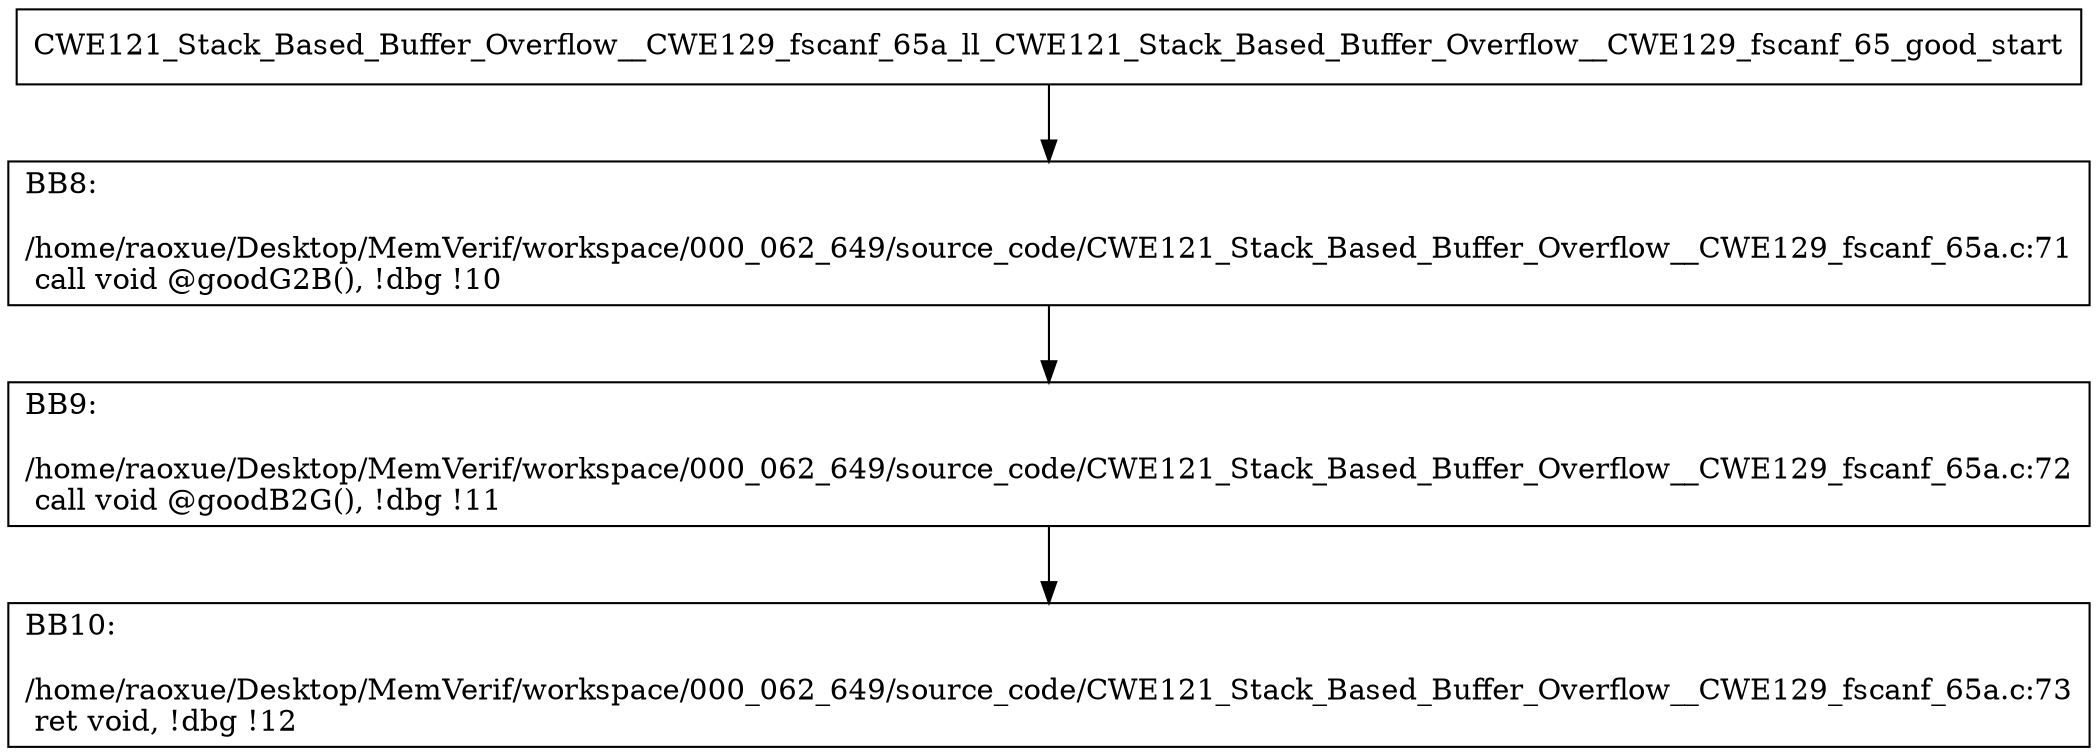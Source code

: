 digraph "CFG for'CWE121_Stack_Based_Buffer_Overflow__CWE129_fscanf_65a_ll_CWE121_Stack_Based_Buffer_Overflow__CWE129_fscanf_65_good' function" {
	BBCWE121_Stack_Based_Buffer_Overflow__CWE129_fscanf_65a_ll_CWE121_Stack_Based_Buffer_Overflow__CWE129_fscanf_65_good_start[shape=record,label="{CWE121_Stack_Based_Buffer_Overflow__CWE129_fscanf_65a_ll_CWE121_Stack_Based_Buffer_Overflow__CWE129_fscanf_65_good_start}"];
	BBCWE121_Stack_Based_Buffer_Overflow__CWE129_fscanf_65a_ll_CWE121_Stack_Based_Buffer_Overflow__CWE129_fscanf_65_good_start-> CWE121_Stack_Based_Buffer_Overflow__CWE129_fscanf_65a_ll_CWE121_Stack_Based_Buffer_Overflow__CWE129_fscanf_65_goodBB8;
	CWE121_Stack_Based_Buffer_Overflow__CWE129_fscanf_65a_ll_CWE121_Stack_Based_Buffer_Overflow__CWE129_fscanf_65_goodBB8 [shape=record, label="{BB8:\l\l/home/raoxue/Desktop/MemVerif/workspace/000_062_649/source_code/CWE121_Stack_Based_Buffer_Overflow__CWE129_fscanf_65a.c:71\l
  call void @goodG2B(), !dbg !10\l
}"];
	CWE121_Stack_Based_Buffer_Overflow__CWE129_fscanf_65a_ll_CWE121_Stack_Based_Buffer_Overflow__CWE129_fscanf_65_goodBB8-> CWE121_Stack_Based_Buffer_Overflow__CWE129_fscanf_65a_ll_CWE121_Stack_Based_Buffer_Overflow__CWE129_fscanf_65_goodBB9;
	CWE121_Stack_Based_Buffer_Overflow__CWE129_fscanf_65a_ll_CWE121_Stack_Based_Buffer_Overflow__CWE129_fscanf_65_goodBB9 [shape=record, label="{BB9:\l\l/home/raoxue/Desktop/MemVerif/workspace/000_062_649/source_code/CWE121_Stack_Based_Buffer_Overflow__CWE129_fscanf_65a.c:72\l
  call void @goodB2G(), !dbg !11\l
}"];
	CWE121_Stack_Based_Buffer_Overflow__CWE129_fscanf_65a_ll_CWE121_Stack_Based_Buffer_Overflow__CWE129_fscanf_65_goodBB9-> CWE121_Stack_Based_Buffer_Overflow__CWE129_fscanf_65a_ll_CWE121_Stack_Based_Buffer_Overflow__CWE129_fscanf_65_goodBB10;
	CWE121_Stack_Based_Buffer_Overflow__CWE129_fscanf_65a_ll_CWE121_Stack_Based_Buffer_Overflow__CWE129_fscanf_65_goodBB10 [shape=record, label="{BB10:\l\l/home/raoxue/Desktop/MemVerif/workspace/000_062_649/source_code/CWE121_Stack_Based_Buffer_Overflow__CWE129_fscanf_65a.c:73\l
  ret void, !dbg !12\l
}"];
}
